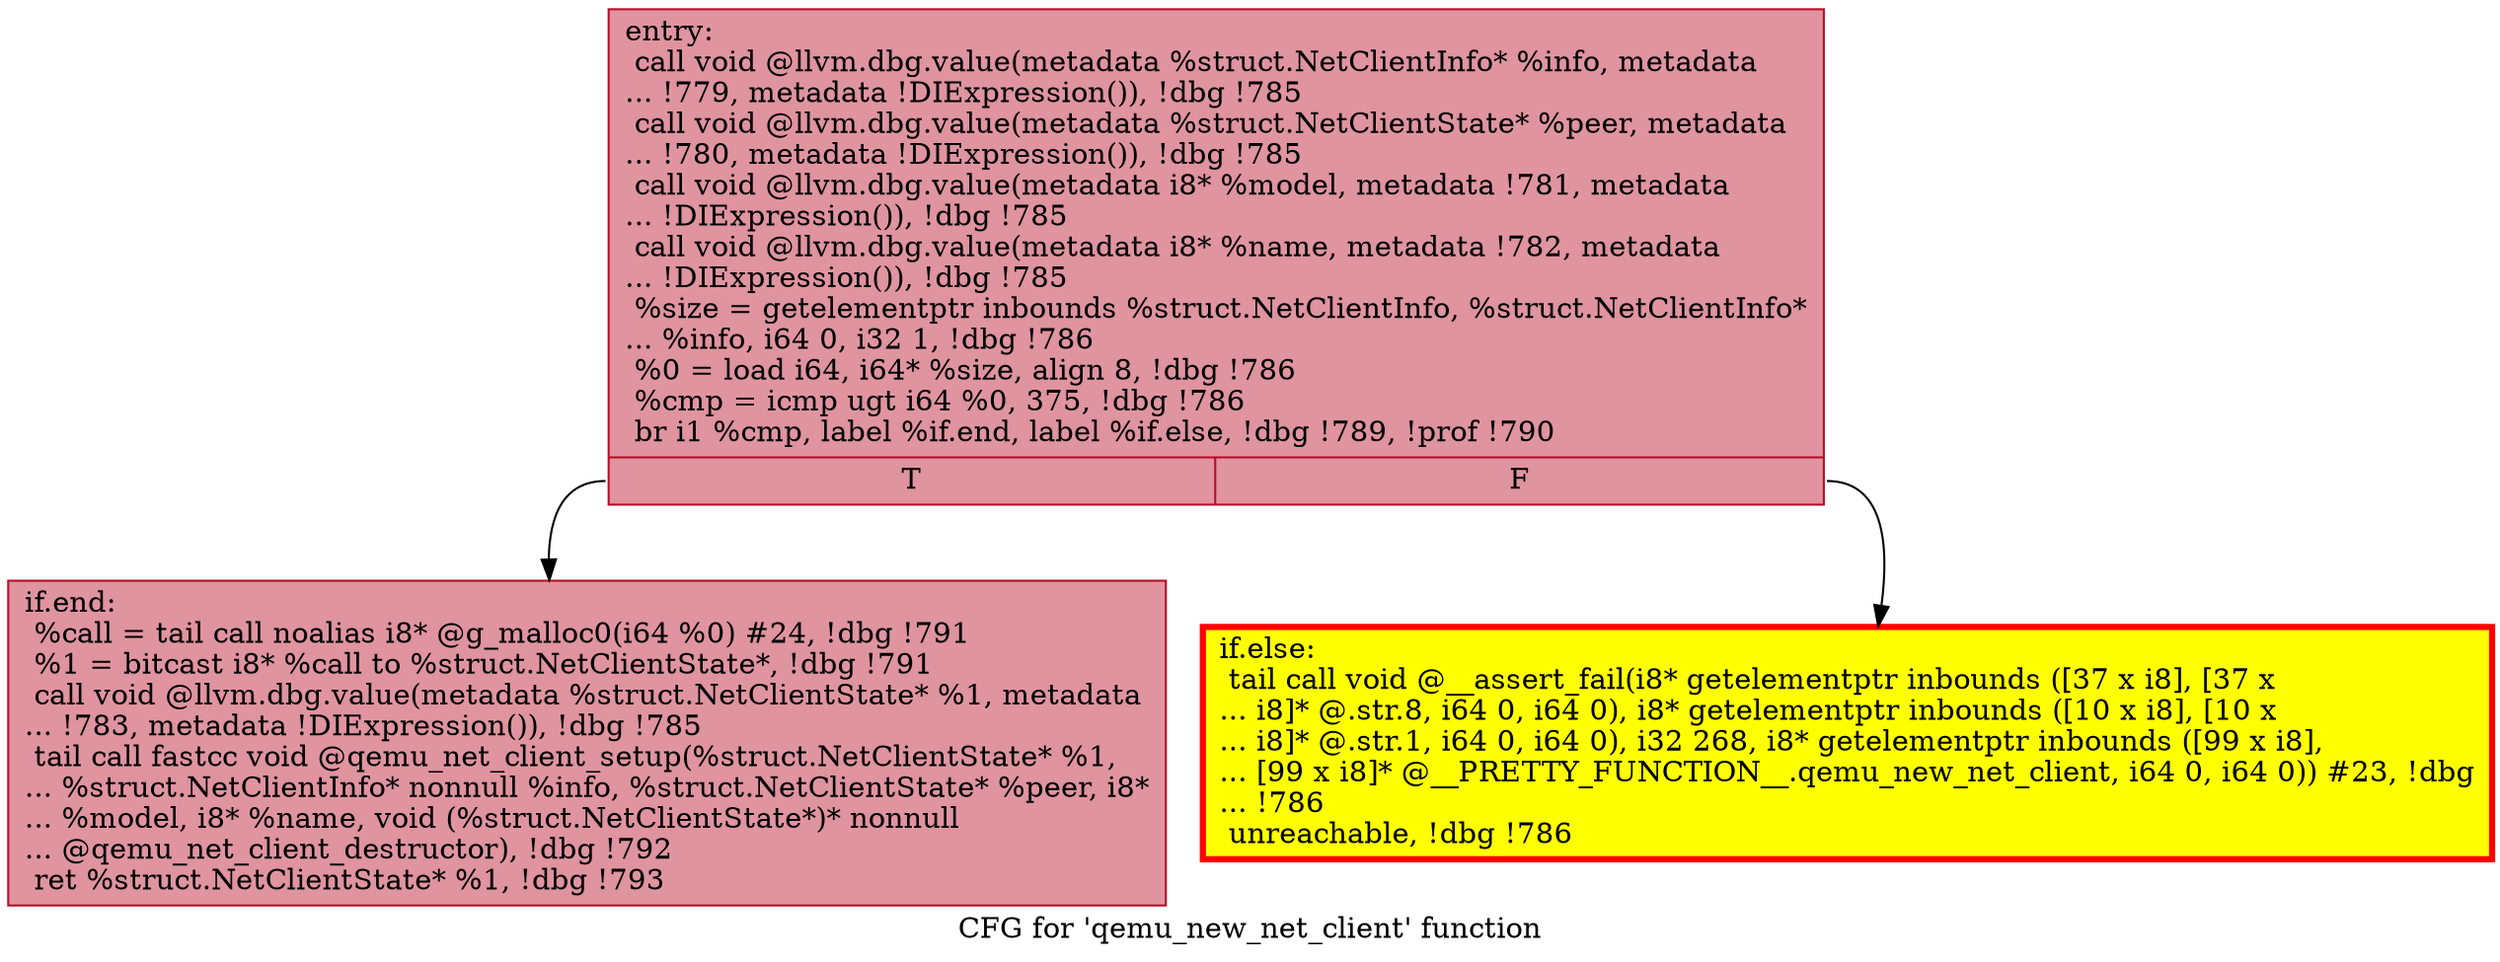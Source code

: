 digraph "CFG for 'qemu_new_net_client' function" {
	label="CFG for 'qemu_new_net_client' function";

	Node0x55a9bd4276e0 [shape=record,color="#b70d28ff", style=filled, fillcolor="#b70d2870",label="{entry:\l  call void @llvm.dbg.value(metadata %struct.NetClientInfo* %info, metadata\l... !779, metadata !DIExpression()), !dbg !785\l  call void @llvm.dbg.value(metadata %struct.NetClientState* %peer, metadata\l... !780, metadata !DIExpression()), !dbg !785\l  call void @llvm.dbg.value(metadata i8* %model, metadata !781, metadata\l... !DIExpression()), !dbg !785\l  call void @llvm.dbg.value(metadata i8* %name, metadata !782, metadata\l... !DIExpression()), !dbg !785\l  %size = getelementptr inbounds %struct.NetClientInfo, %struct.NetClientInfo*\l... %info, i64 0, i32 1, !dbg !786\l  %0 = load i64, i64* %size, align 8, !dbg !786\l  %cmp = icmp ugt i64 %0, 375, !dbg !786\l  br i1 %cmp, label %if.end, label %if.else, !dbg !789, !prof !790\l|{<s0>T|<s1>F}}"];
	Node0x55a9bd4276e0:s0 -> Node0x55a9bd3f1360;
	Node0x55a9bd4276e0:s1 -> Node0x55a9bd3f13b0;
	Node0x55a9bd3f13b0 [shape=record,penwidth=3.0, style="filled", color="red", fillcolor="yellow",label="{if.else:                                          \l  tail call void @__assert_fail(i8* getelementptr inbounds ([37 x i8], [37 x\l... i8]* @.str.8, i64 0, i64 0), i8* getelementptr inbounds ([10 x i8], [10 x\l... i8]* @.str.1, i64 0, i64 0), i32 268, i8* getelementptr inbounds ([99 x i8],\l... [99 x i8]* @__PRETTY_FUNCTION__.qemu_new_net_client, i64 0, i64 0)) #23, !dbg\l... !786\l  unreachable, !dbg !786\l}"];
	Node0x55a9bd3f1360 [shape=record,color="#b70d28ff", style=filled, fillcolor="#b70d2870",label="{if.end:                                           \l  %call = tail call noalias i8* @g_malloc0(i64 %0) #24, !dbg !791\l  %1 = bitcast i8* %call to %struct.NetClientState*, !dbg !791\l  call void @llvm.dbg.value(metadata %struct.NetClientState* %1, metadata\l... !783, metadata !DIExpression()), !dbg !785\l  tail call fastcc void @qemu_net_client_setup(%struct.NetClientState* %1,\l... %struct.NetClientInfo* nonnull %info, %struct.NetClientState* %peer, i8*\l... %model, i8* %name, void (%struct.NetClientState*)* nonnull\l... @qemu_net_client_destructor), !dbg !792\l  ret %struct.NetClientState* %1, !dbg !793\l}"];
}
